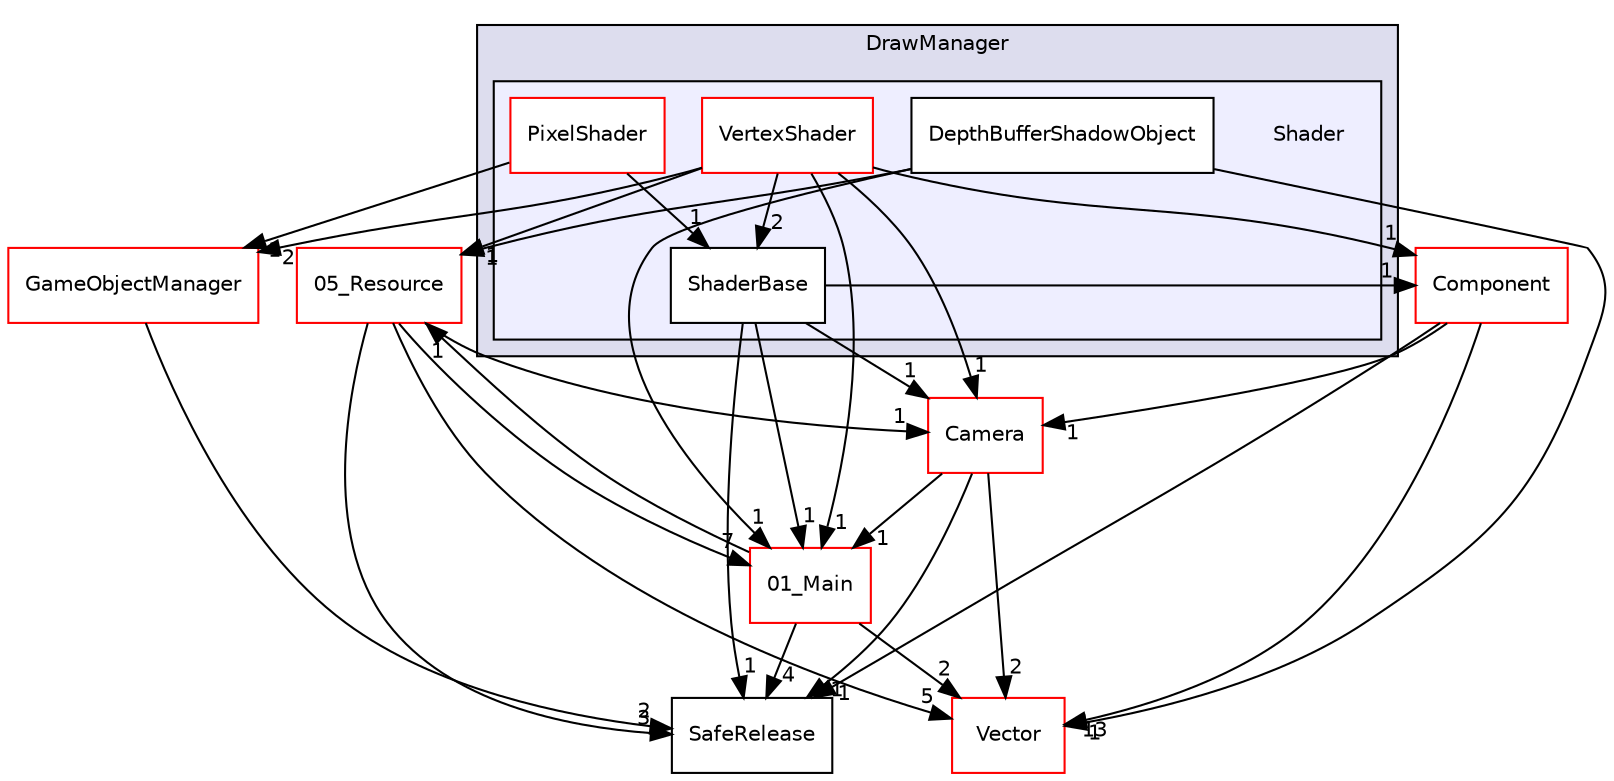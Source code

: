 digraph "C:/HAL/PG関係/03_作成プログラム/03_HAL授業/就職作品/Project/source/04_Tool/ComponentManager/DrawManager/Shader" {
  compound=true
  node [ fontsize="10", fontname="Helvetica"];
  edge [ labelfontsize="10", labelfontname="Helvetica"];
  subgraph clusterdir_8e678a1fe8c743c8351c848d99f2168d {
    graph [ bgcolor="#ddddee", pencolor="black", label="DrawManager" fontname="Helvetica", fontsize="10", URL="dir_8e678a1fe8c743c8351c848d99f2168d.html"]
  subgraph clusterdir_e3df25693722edcb86fe80a2230154c3 {
    graph [ bgcolor="#eeeeff", pencolor="black", label="" URL="dir_e3df25693722edcb86fe80a2230154c3.html"];
    dir_e3df25693722edcb86fe80a2230154c3 [shape=plaintext label="Shader"];
    dir_395fdbdb86dd728532a1818657504cc3 [shape=box label="DepthBufferShadowObject" color="black" fillcolor="white" style="filled" URL="dir_395fdbdb86dd728532a1818657504cc3.html"];
    dir_fe7580ae52db5a673d55d029aea11d73 [shape=box label="PixelShader" color="red" fillcolor="white" style="filled" URL="dir_fe7580ae52db5a673d55d029aea11d73.html"];
    dir_721ba19900464750e3ce1dfff7e6a607 [shape=box label="ShaderBase" color="black" fillcolor="white" style="filled" URL="dir_721ba19900464750e3ce1dfff7e6a607.html"];
    dir_c49ffbce48f44855f15ef7b40eba3772 [shape=box label="VertexShader" color="red" fillcolor="white" style="filled" URL="dir_c49ffbce48f44855f15ef7b40eba3772.html"];
  }
  }
  dir_ad554173507a3b7232f716ccd8a5e193 [shape=box label="Camera" fillcolor="white" style="filled" color="red" URL="dir_ad554173507a3b7232f716ccd8a5e193.html"];
  dir_0bdd085e94670486122436b1728d6cb5 [shape=box label="SafeRelease" URL="dir_0bdd085e94670486122436b1728d6cb5.html"];
  dir_6e58c436369e4a795ef16d3c489c4702 [shape=box label="05_Resource" fillcolor="white" style="filled" color="red" URL="dir_6e58c436369e4a795ef16d3c489c4702.html"];
  dir_b2ee2f4b37d8460d9f5246ffd8c74e11 [shape=box label="01_Main" fillcolor="white" style="filled" color="red" URL="dir_b2ee2f4b37d8460d9f5246ffd8c74e11.html"];
  dir_47e9fe4c8c03270baae14bbc27b686bd [shape=box label="GameObjectManager" fillcolor="white" style="filled" color="red" URL="dir_47e9fe4c8c03270baae14bbc27b686bd.html"];
  dir_9bdf09a476fe7fa6e3a0e14af6a4b1af [shape=box label="Component" fillcolor="white" style="filled" color="red" URL="dir_9bdf09a476fe7fa6e3a0e14af6a4b1af.html"];
  dir_e5c1ae2f1092e95ef2033dbd3d9e326c [shape=box label="Vector" fillcolor="white" style="filled" color="red" URL="dir_e5c1ae2f1092e95ef2033dbd3d9e326c.html"];
  dir_395fdbdb86dd728532a1818657504cc3->dir_6e58c436369e4a795ef16d3c489c4702 [headlabel="1", labeldistance=1.5 headhref="dir_000120_000158.html"];
  dir_395fdbdb86dd728532a1818657504cc3->dir_b2ee2f4b37d8460d9f5246ffd8c74e11 [headlabel="1", labeldistance=1.5 headhref="dir_000120_000001.html"];
  dir_395fdbdb86dd728532a1818657504cc3->dir_e5c1ae2f1092e95ef2033dbd3d9e326c [headlabel="1", labeldistance=1.5 headhref="dir_000120_000149.html"];
  dir_c49ffbce48f44855f15ef7b40eba3772->dir_ad554173507a3b7232f716ccd8a5e193 [headlabel="1", labeldistance=1.5 headhref="dir_000124_000112.html"];
  dir_c49ffbce48f44855f15ef7b40eba3772->dir_6e58c436369e4a795ef16d3c489c4702 [headlabel="1", labeldistance=1.5 headhref="dir_000124_000158.html"];
  dir_c49ffbce48f44855f15ef7b40eba3772->dir_b2ee2f4b37d8460d9f5246ffd8c74e11 [headlabel="1", labeldistance=1.5 headhref="dir_000124_000001.html"];
  dir_c49ffbce48f44855f15ef7b40eba3772->dir_47e9fe4c8c03270baae14bbc27b686bd [headlabel="2", labeldistance=1.5 headhref="dir_000124_000131.html"];
  dir_c49ffbce48f44855f15ef7b40eba3772->dir_9bdf09a476fe7fa6e3a0e14af6a4b1af [headlabel="1", labeldistance=1.5 headhref="dir_000124_000081.html"];
  dir_c49ffbce48f44855f15ef7b40eba3772->dir_721ba19900464750e3ce1dfff7e6a607 [headlabel="2", labeldistance=1.5 headhref="dir_000124_000123.html"];
  dir_ad554173507a3b7232f716ccd8a5e193->dir_0bdd085e94670486122436b1728d6cb5 [headlabel="1", labeldistance=1.5 headhref="dir_000112_000148.html"];
  dir_ad554173507a3b7232f716ccd8a5e193->dir_b2ee2f4b37d8460d9f5246ffd8c74e11 [headlabel="1", labeldistance=1.5 headhref="dir_000112_000001.html"];
  dir_ad554173507a3b7232f716ccd8a5e193->dir_e5c1ae2f1092e95ef2033dbd3d9e326c [headlabel="2", labeldistance=1.5 headhref="dir_000112_000149.html"];
  dir_6e58c436369e4a795ef16d3c489c4702->dir_ad554173507a3b7232f716ccd8a5e193 [headlabel="1", labeldistance=1.5 headhref="dir_000158_000112.html"];
  dir_6e58c436369e4a795ef16d3c489c4702->dir_0bdd085e94670486122436b1728d6cb5 [headlabel="3", labeldistance=1.5 headhref="dir_000158_000148.html"];
  dir_6e58c436369e4a795ef16d3c489c4702->dir_b2ee2f4b37d8460d9f5246ffd8c74e11 [headlabel="7", labeldistance=1.5 headhref="dir_000158_000001.html"];
  dir_6e58c436369e4a795ef16d3c489c4702->dir_e5c1ae2f1092e95ef2033dbd3d9e326c [headlabel="5", labeldistance=1.5 headhref="dir_000158_000149.html"];
  dir_b2ee2f4b37d8460d9f5246ffd8c74e11->dir_0bdd085e94670486122436b1728d6cb5 [headlabel="4", labeldistance=1.5 headhref="dir_000001_000148.html"];
  dir_b2ee2f4b37d8460d9f5246ffd8c74e11->dir_6e58c436369e4a795ef16d3c489c4702 [headlabel="1", labeldistance=1.5 headhref="dir_000001_000158.html"];
  dir_b2ee2f4b37d8460d9f5246ffd8c74e11->dir_e5c1ae2f1092e95ef2033dbd3d9e326c [headlabel="2", labeldistance=1.5 headhref="dir_000001_000149.html"];
  dir_fe7580ae52db5a673d55d029aea11d73->dir_47e9fe4c8c03270baae14bbc27b686bd [headlabel="1", labeldistance=1.5 headhref="dir_000121_000131.html"];
  dir_fe7580ae52db5a673d55d029aea11d73->dir_721ba19900464750e3ce1dfff7e6a607 [headlabel="1", labeldistance=1.5 headhref="dir_000121_000123.html"];
  dir_47e9fe4c8c03270baae14bbc27b686bd->dir_0bdd085e94670486122436b1728d6cb5 [headlabel="2", labeldistance=1.5 headhref="dir_000131_000148.html"];
  dir_9bdf09a476fe7fa6e3a0e14af6a4b1af->dir_ad554173507a3b7232f716ccd8a5e193 [headlabel="1", labeldistance=1.5 headhref="dir_000081_000112.html"];
  dir_9bdf09a476fe7fa6e3a0e14af6a4b1af->dir_0bdd085e94670486122436b1728d6cb5 [headlabel="1", labeldistance=1.5 headhref="dir_000081_000148.html"];
  dir_9bdf09a476fe7fa6e3a0e14af6a4b1af->dir_e5c1ae2f1092e95ef2033dbd3d9e326c [headlabel="13", labeldistance=1.5 headhref="dir_000081_000149.html"];
  dir_721ba19900464750e3ce1dfff7e6a607->dir_ad554173507a3b7232f716ccd8a5e193 [headlabel="1", labeldistance=1.5 headhref="dir_000123_000112.html"];
  dir_721ba19900464750e3ce1dfff7e6a607->dir_0bdd085e94670486122436b1728d6cb5 [headlabel="1", labeldistance=1.5 headhref="dir_000123_000148.html"];
  dir_721ba19900464750e3ce1dfff7e6a607->dir_b2ee2f4b37d8460d9f5246ffd8c74e11 [headlabel="1", labeldistance=1.5 headhref="dir_000123_000001.html"];
  dir_721ba19900464750e3ce1dfff7e6a607->dir_9bdf09a476fe7fa6e3a0e14af6a4b1af [headlabel="1", labeldistance=1.5 headhref="dir_000123_000081.html"];
}
